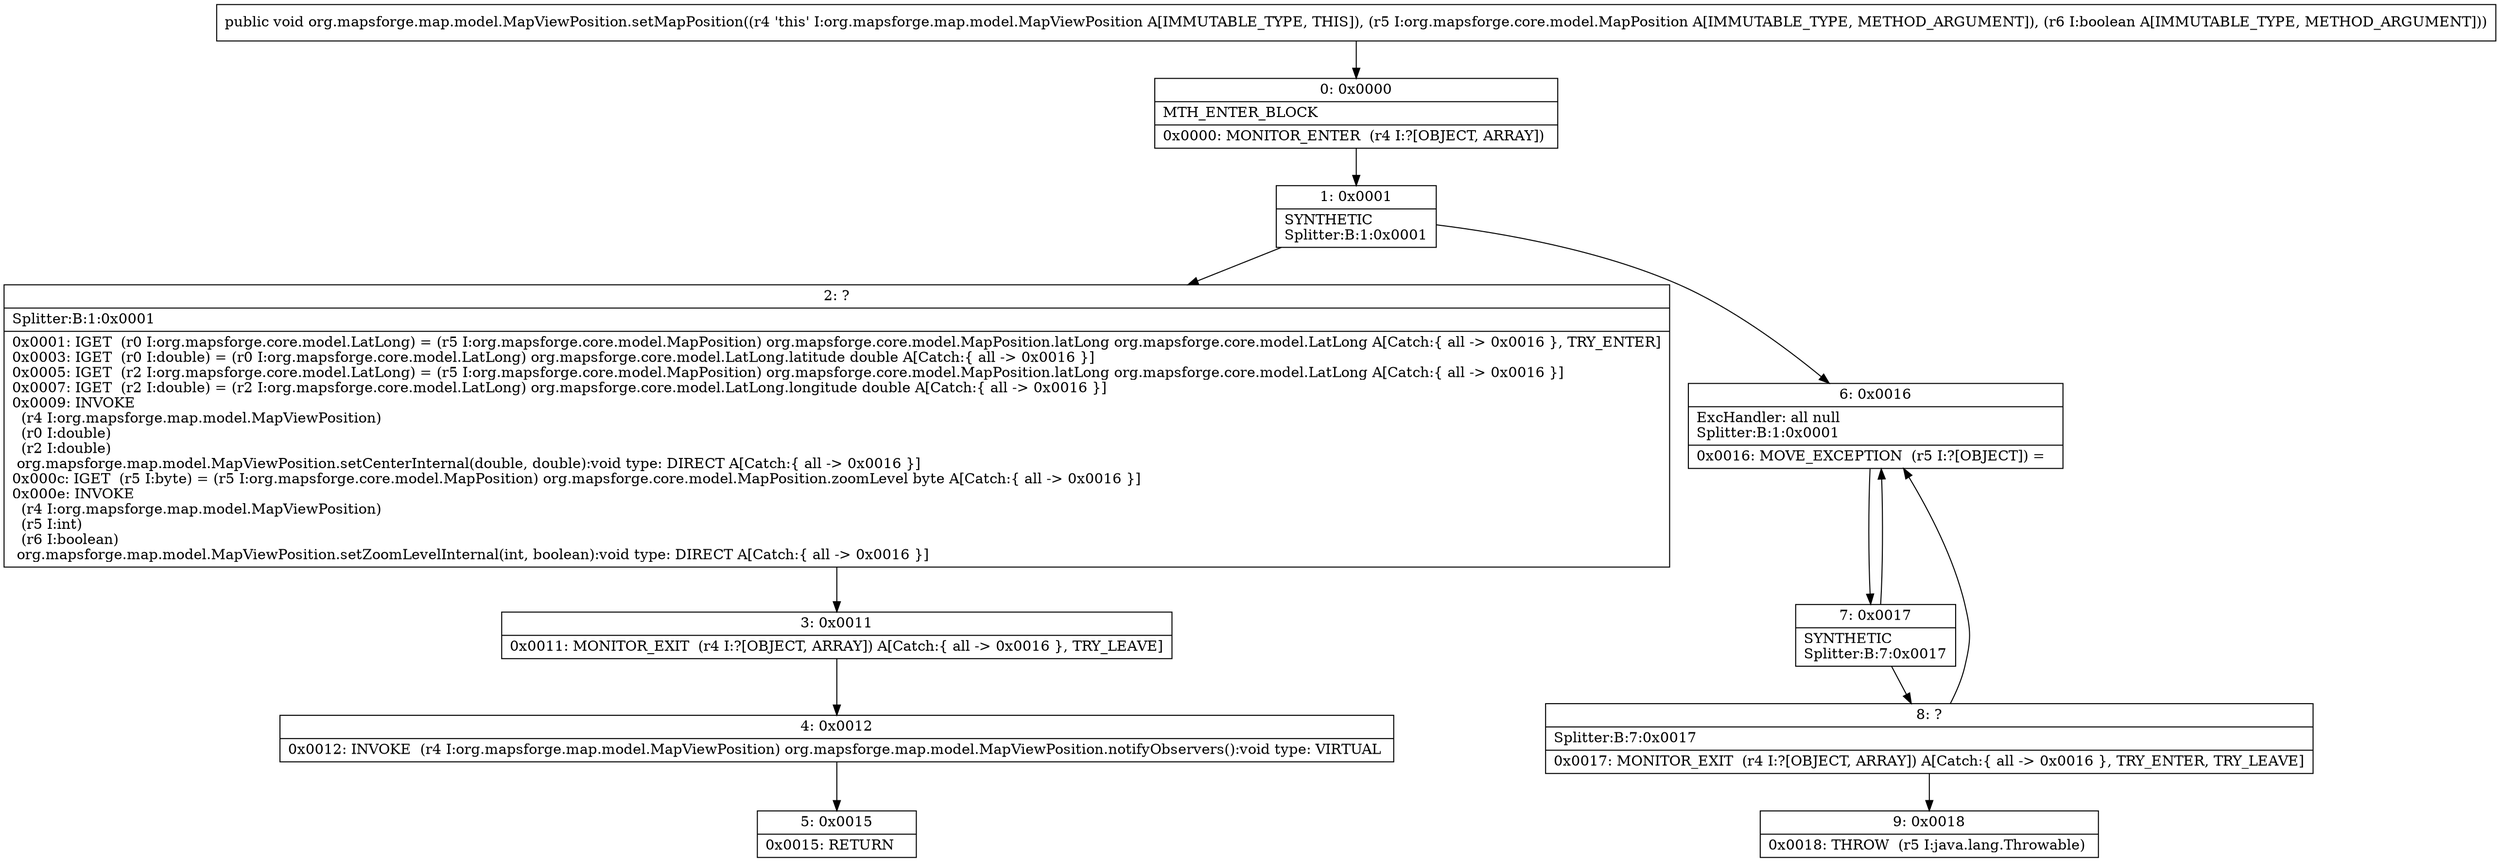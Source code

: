 digraph "CFG fororg.mapsforge.map.model.MapViewPosition.setMapPosition(Lorg\/mapsforge\/core\/model\/MapPosition;Z)V" {
Node_0 [shape=record,label="{0\:\ 0x0000|MTH_ENTER_BLOCK\l|0x0000: MONITOR_ENTER  (r4 I:?[OBJECT, ARRAY]) \l}"];
Node_1 [shape=record,label="{1\:\ 0x0001|SYNTHETIC\lSplitter:B:1:0x0001\l}"];
Node_2 [shape=record,label="{2\:\ ?|Splitter:B:1:0x0001\l|0x0001: IGET  (r0 I:org.mapsforge.core.model.LatLong) = (r5 I:org.mapsforge.core.model.MapPosition) org.mapsforge.core.model.MapPosition.latLong org.mapsforge.core.model.LatLong A[Catch:\{ all \-\> 0x0016 \}, TRY_ENTER]\l0x0003: IGET  (r0 I:double) = (r0 I:org.mapsforge.core.model.LatLong) org.mapsforge.core.model.LatLong.latitude double A[Catch:\{ all \-\> 0x0016 \}]\l0x0005: IGET  (r2 I:org.mapsforge.core.model.LatLong) = (r5 I:org.mapsforge.core.model.MapPosition) org.mapsforge.core.model.MapPosition.latLong org.mapsforge.core.model.LatLong A[Catch:\{ all \-\> 0x0016 \}]\l0x0007: IGET  (r2 I:double) = (r2 I:org.mapsforge.core.model.LatLong) org.mapsforge.core.model.LatLong.longitude double A[Catch:\{ all \-\> 0x0016 \}]\l0x0009: INVOKE  \l  (r4 I:org.mapsforge.map.model.MapViewPosition)\l  (r0 I:double)\l  (r2 I:double)\l org.mapsforge.map.model.MapViewPosition.setCenterInternal(double, double):void type: DIRECT A[Catch:\{ all \-\> 0x0016 \}]\l0x000c: IGET  (r5 I:byte) = (r5 I:org.mapsforge.core.model.MapPosition) org.mapsforge.core.model.MapPosition.zoomLevel byte A[Catch:\{ all \-\> 0x0016 \}]\l0x000e: INVOKE  \l  (r4 I:org.mapsforge.map.model.MapViewPosition)\l  (r5 I:int)\l  (r6 I:boolean)\l org.mapsforge.map.model.MapViewPosition.setZoomLevelInternal(int, boolean):void type: DIRECT A[Catch:\{ all \-\> 0x0016 \}]\l}"];
Node_3 [shape=record,label="{3\:\ 0x0011|0x0011: MONITOR_EXIT  (r4 I:?[OBJECT, ARRAY]) A[Catch:\{ all \-\> 0x0016 \}, TRY_LEAVE]\l}"];
Node_4 [shape=record,label="{4\:\ 0x0012|0x0012: INVOKE  (r4 I:org.mapsforge.map.model.MapViewPosition) org.mapsforge.map.model.MapViewPosition.notifyObservers():void type: VIRTUAL \l}"];
Node_5 [shape=record,label="{5\:\ 0x0015|0x0015: RETURN   \l}"];
Node_6 [shape=record,label="{6\:\ 0x0016|ExcHandler: all null\lSplitter:B:1:0x0001\l|0x0016: MOVE_EXCEPTION  (r5 I:?[OBJECT]) =  \l}"];
Node_7 [shape=record,label="{7\:\ 0x0017|SYNTHETIC\lSplitter:B:7:0x0017\l}"];
Node_8 [shape=record,label="{8\:\ ?|Splitter:B:7:0x0017\l|0x0017: MONITOR_EXIT  (r4 I:?[OBJECT, ARRAY]) A[Catch:\{ all \-\> 0x0016 \}, TRY_ENTER, TRY_LEAVE]\l}"];
Node_9 [shape=record,label="{9\:\ 0x0018|0x0018: THROW  (r5 I:java.lang.Throwable) \l}"];
MethodNode[shape=record,label="{public void org.mapsforge.map.model.MapViewPosition.setMapPosition((r4 'this' I:org.mapsforge.map.model.MapViewPosition A[IMMUTABLE_TYPE, THIS]), (r5 I:org.mapsforge.core.model.MapPosition A[IMMUTABLE_TYPE, METHOD_ARGUMENT]), (r6 I:boolean A[IMMUTABLE_TYPE, METHOD_ARGUMENT])) }"];
MethodNode -> Node_0;
Node_0 -> Node_1;
Node_1 -> Node_2;
Node_1 -> Node_6;
Node_2 -> Node_3;
Node_3 -> Node_4;
Node_4 -> Node_5;
Node_6 -> Node_7;
Node_7 -> Node_8;
Node_7 -> Node_6;
Node_8 -> Node_9;
Node_8 -> Node_6;
}

